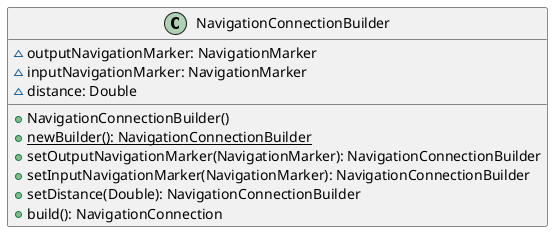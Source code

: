 @startuml

    class NavigationConnectionBuilder {
        ~outputNavigationMarker: NavigationMarker
        ~inputNavigationMarker: NavigationMarker
        ~distance: Double
        +NavigationConnectionBuilder()
        {static} +newBuilder(): NavigationConnectionBuilder
        +setOutputNavigationMarker(NavigationMarker): NavigationConnectionBuilder
        +setInputNavigationMarker(NavigationMarker): NavigationConnectionBuilder
        +setDistance(Double): NavigationConnectionBuilder
        +build(): NavigationConnection
    }

@enduml
